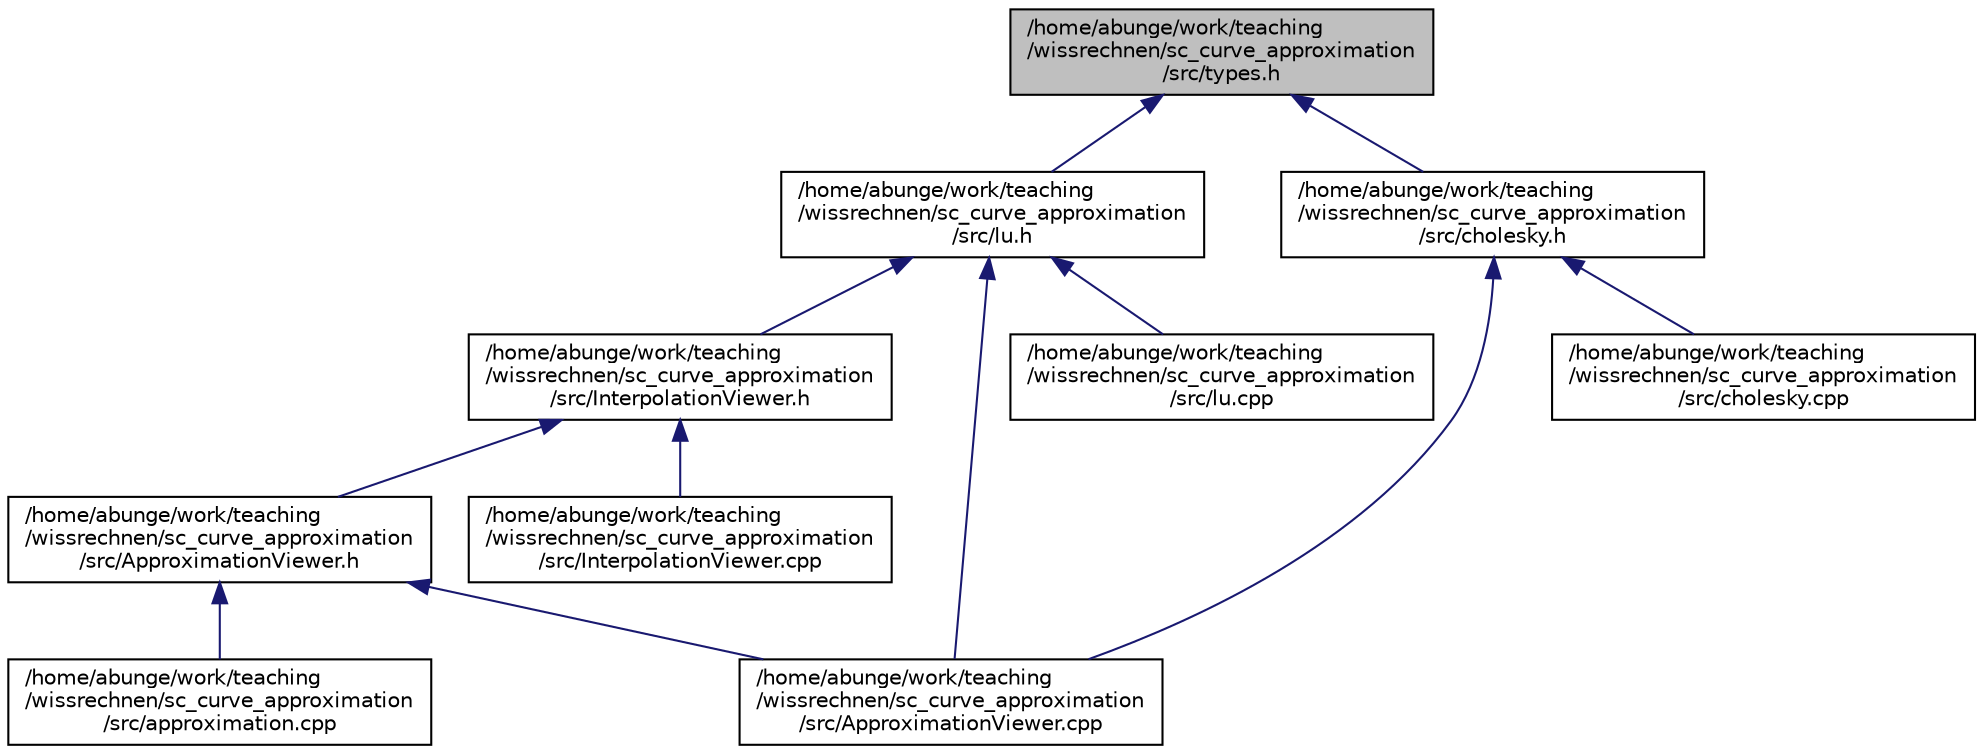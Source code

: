 digraph "/home/abunge/work/teaching/wissrechnen/sc_curve_approximation/src/types.h"
{
  edge [fontname="Helvetica",fontsize="10",labelfontname="Helvetica",labelfontsize="10"];
  node [fontname="Helvetica",fontsize="10",shape=record];
  Node2 [label="/home/abunge/work/teaching\l/wissrechnen/sc_curve_approximation\l/src/types.h",height=0.2,width=0.4,color="black", fillcolor="grey75", style="filled", fontcolor="black"];
  Node2 -> Node3 [dir="back",color="midnightblue",fontsize="10",style="solid",fontname="Helvetica"];
  Node3 [label="/home/abunge/work/teaching\l/wissrechnen/sc_curve_approximation\l/src/lu.h",height=0.2,width=0.4,color="black", fillcolor="white", style="filled",URL="$lu_8h.html"];
  Node3 -> Node4 [dir="back",color="midnightblue",fontsize="10",style="solid",fontname="Helvetica"];
  Node4 [label="/home/abunge/work/teaching\l/wissrechnen/sc_curve_approximation\l/src/InterpolationViewer.h",height=0.2,width=0.4,color="black", fillcolor="white", style="filled",URL="$InterpolationViewer_8h.html"];
  Node4 -> Node5 [dir="back",color="midnightblue",fontsize="10",style="solid",fontname="Helvetica"];
  Node5 [label="/home/abunge/work/teaching\l/wissrechnen/sc_curve_approximation\l/src/ApproximationViewer.h",height=0.2,width=0.4,color="black", fillcolor="white", style="filled",URL="$ApproximationViewer_8h.html"];
  Node5 -> Node6 [dir="back",color="midnightblue",fontsize="10",style="solid",fontname="Helvetica"];
  Node6 [label="/home/abunge/work/teaching\l/wissrechnen/sc_curve_approximation\l/src/approximation.cpp",height=0.2,width=0.4,color="black", fillcolor="white", style="filled",URL="$approximation_8cpp.html"];
  Node5 -> Node7 [dir="back",color="midnightblue",fontsize="10",style="solid",fontname="Helvetica"];
  Node7 [label="/home/abunge/work/teaching\l/wissrechnen/sc_curve_approximation\l/src/ApproximationViewer.cpp",height=0.2,width=0.4,color="black", fillcolor="white", style="filled",URL="$ApproximationViewer_8cpp.html"];
  Node4 -> Node8 [dir="back",color="midnightblue",fontsize="10",style="solid",fontname="Helvetica"];
  Node8 [label="/home/abunge/work/teaching\l/wissrechnen/sc_curve_approximation\l/src/InterpolationViewer.cpp",height=0.2,width=0.4,color="black", fillcolor="white", style="filled",URL="$InterpolationViewer_8cpp.html"];
  Node3 -> Node7 [dir="back",color="midnightblue",fontsize="10",style="solid",fontname="Helvetica"];
  Node3 -> Node9 [dir="back",color="midnightblue",fontsize="10",style="solid",fontname="Helvetica"];
  Node9 [label="/home/abunge/work/teaching\l/wissrechnen/sc_curve_approximation\l/src/lu.cpp",height=0.2,width=0.4,color="black", fillcolor="white", style="filled",URL="$lu_8cpp.html"];
  Node2 -> Node10 [dir="back",color="midnightblue",fontsize="10",style="solid",fontname="Helvetica"];
  Node10 [label="/home/abunge/work/teaching\l/wissrechnen/sc_curve_approximation\l/src/cholesky.h",height=0.2,width=0.4,color="black", fillcolor="white", style="filled",URL="$cholesky_8h.html"];
  Node10 -> Node7 [dir="back",color="midnightblue",fontsize="10",style="solid",fontname="Helvetica"];
  Node10 -> Node11 [dir="back",color="midnightblue",fontsize="10",style="solid",fontname="Helvetica"];
  Node11 [label="/home/abunge/work/teaching\l/wissrechnen/sc_curve_approximation\l/src/cholesky.cpp",height=0.2,width=0.4,color="black", fillcolor="white", style="filled",URL="$cholesky_8cpp.html"];
}
